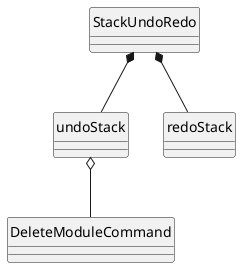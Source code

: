 @startuml
hide circle
StackUndoRedo *-- undoStack
StackUndoRedo *-- redoStack

undoStack o-- DeleteModuleCommand
@enduml
